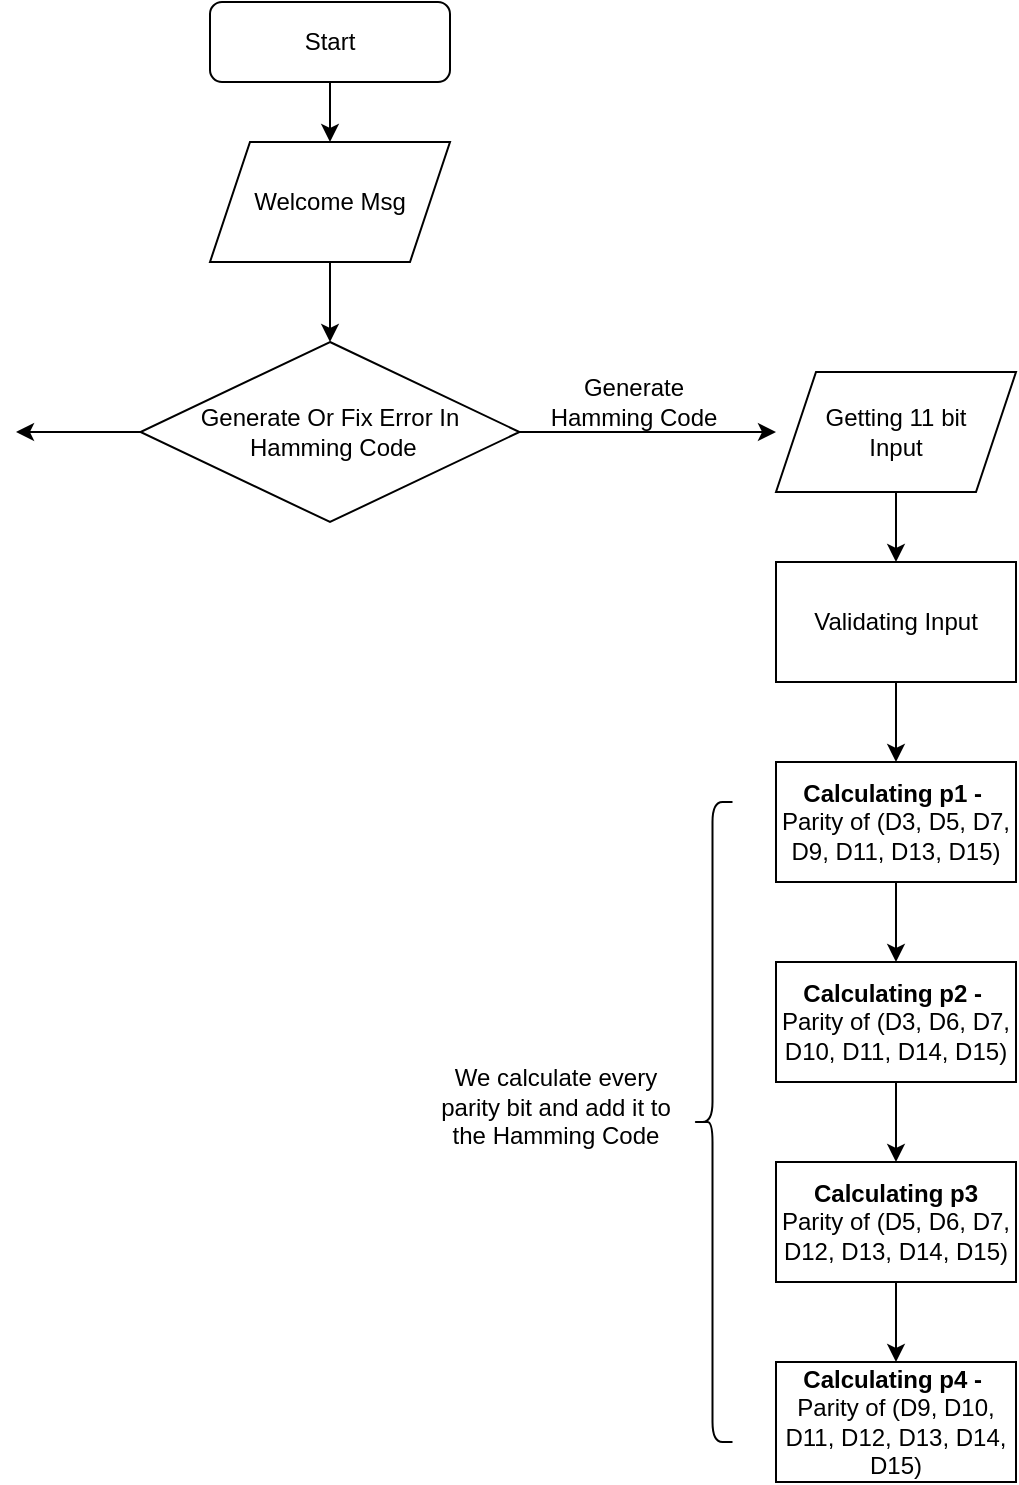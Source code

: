 <mxfile version="14.7.4" type="github">
  <diagram id="C5RBs43oDa-KdzZeNtuy" name="Page-1">
    <mxGraphModel dx="1038" dy="591" grid="1" gridSize="10" guides="1" tooltips="1" connect="1" arrows="1" fold="1" page="1" pageScale="1" pageWidth="827" pageHeight="1169" math="0" shadow="0">
      <root>
        <mxCell id="WIyWlLk6GJQsqaUBKTNV-0" />
        <mxCell id="WIyWlLk6GJQsqaUBKTNV-1" parent="WIyWlLk6GJQsqaUBKTNV-0" />
        <mxCell id="xXMIpHP0vvAsFntQTSwB-5" value="Welcome Msg" style="shape=parallelogram;perimeter=parallelogramPerimeter;whiteSpace=wrap;html=1;fixedSize=1;" vertex="1" parent="WIyWlLk6GJQsqaUBKTNV-1">
          <mxGeometry x="357" y="110" width="120" height="60" as="geometry" />
        </mxCell>
        <mxCell id="xXMIpHP0vvAsFntQTSwB-6" value="" style="endArrow=classic;html=1;exitX=0.5;exitY=1;exitDx=0;exitDy=0;" edge="1" parent="WIyWlLk6GJQsqaUBKTNV-1" target="xXMIpHP0vvAsFntQTSwB-5">
          <mxGeometry width="50" height="50" relative="1" as="geometry">
            <mxPoint x="417" y="80" as="sourcePoint" />
            <mxPoint x="420" y="150" as="targetPoint" />
          </mxGeometry>
        </mxCell>
        <mxCell id="xXMIpHP0vvAsFntQTSwB-7" value="Generate Or Fix Error In&lt;br&gt;&amp;nbsp;Hamming Code" style="rhombus;whiteSpace=wrap;html=1;" vertex="1" parent="WIyWlLk6GJQsqaUBKTNV-1">
          <mxGeometry x="322.25" y="210" width="189.5" height="90" as="geometry" />
        </mxCell>
        <mxCell id="xXMIpHP0vvAsFntQTSwB-8" value="" style="endArrow=classic;html=1;exitX=0.5;exitY=1;exitDx=0;exitDy=0;" edge="1" parent="WIyWlLk6GJQsqaUBKTNV-1" source="xXMIpHP0vvAsFntQTSwB-5" target="xXMIpHP0vvAsFntQTSwB-7">
          <mxGeometry width="50" height="50" relative="1" as="geometry">
            <mxPoint x="150" y="310" as="sourcePoint" />
            <mxPoint x="200" y="260" as="targetPoint" />
          </mxGeometry>
        </mxCell>
        <mxCell id="xXMIpHP0vvAsFntQTSwB-10" value="Start" style="rounded=1;whiteSpace=wrap;html=1;" vertex="1" parent="WIyWlLk6GJQsqaUBKTNV-1">
          <mxGeometry x="357" y="40" width="120" height="40" as="geometry" />
        </mxCell>
        <mxCell id="xXMIpHP0vvAsFntQTSwB-11" value="" style="endArrow=classic;html=1;exitX=0;exitY=0.5;exitDx=0;exitDy=0;" edge="1" parent="WIyWlLk6GJQsqaUBKTNV-1" source="xXMIpHP0vvAsFntQTSwB-7">
          <mxGeometry width="50" height="50" relative="1" as="geometry">
            <mxPoint x="240" y="440" as="sourcePoint" />
            <mxPoint x="260" y="255" as="targetPoint" />
          </mxGeometry>
        </mxCell>
        <mxCell id="xXMIpHP0vvAsFntQTSwB-12" value="" style="endArrow=classic;html=1;exitX=1;exitY=0.5;exitDx=0;exitDy=0;" edge="1" parent="WIyWlLk6GJQsqaUBKTNV-1" source="xXMIpHP0vvAsFntQTSwB-7">
          <mxGeometry width="50" height="50" relative="1" as="geometry">
            <mxPoint x="200" y="480" as="sourcePoint" />
            <mxPoint x="640" y="255" as="targetPoint" />
          </mxGeometry>
        </mxCell>
        <mxCell id="xXMIpHP0vvAsFntQTSwB-13" value="Generate Hamming Code" style="text;html=1;strokeColor=none;fillColor=none;align=center;verticalAlign=middle;whiteSpace=wrap;rounded=0;" vertex="1" parent="WIyWlLk6GJQsqaUBKTNV-1">
          <mxGeometry x="520" y="230" width="98.25" height="20" as="geometry" />
        </mxCell>
        <mxCell id="xXMIpHP0vvAsFntQTSwB-14" value="Getting 11 bit&lt;br&gt;Input" style="shape=parallelogram;perimeter=parallelogramPerimeter;whiteSpace=wrap;html=1;fixedSize=1;" vertex="1" parent="WIyWlLk6GJQsqaUBKTNV-1">
          <mxGeometry x="640" y="225" width="120" height="60" as="geometry" />
        </mxCell>
        <mxCell id="xXMIpHP0vvAsFntQTSwB-15" value="Validating Input" style="rounded=0;whiteSpace=wrap;html=1;" vertex="1" parent="WIyWlLk6GJQsqaUBKTNV-1">
          <mxGeometry x="640" y="320" width="120" height="60" as="geometry" />
        </mxCell>
        <mxCell id="xXMIpHP0vvAsFntQTSwB-16" value="" style="endArrow=classic;html=1;exitX=0.5;exitY=1;exitDx=0;exitDy=0;entryX=0.5;entryY=0;entryDx=0;entryDy=0;" edge="1" parent="WIyWlLk6GJQsqaUBKTNV-1" source="xXMIpHP0vvAsFntQTSwB-14" target="xXMIpHP0vvAsFntQTSwB-15">
          <mxGeometry width="50" height="50" relative="1" as="geometry">
            <mxPoint x="360" y="440" as="sourcePoint" />
            <mxPoint x="410" y="390" as="targetPoint" />
          </mxGeometry>
        </mxCell>
        <mxCell id="xXMIpHP0vvAsFntQTSwB-17" value="" style="endArrow=classic;html=1;exitX=0.5;exitY=1;exitDx=0;exitDy=0;" edge="1" parent="WIyWlLk6GJQsqaUBKTNV-1" source="xXMIpHP0vvAsFntQTSwB-15">
          <mxGeometry width="50" height="50" relative="1" as="geometry">
            <mxPoint x="470" y="460" as="sourcePoint" />
            <mxPoint x="700" y="420" as="targetPoint" />
          </mxGeometry>
        </mxCell>
        <mxCell id="xXMIpHP0vvAsFntQTSwB-18" value="&lt;b&gt;Calculating p1 -&amp;nbsp;&lt;br&gt;&lt;/b&gt;Parity of (D3, D5, D7, D9, D11, D13, D15)" style="rounded=0;whiteSpace=wrap;html=1;" vertex="1" parent="WIyWlLk6GJQsqaUBKTNV-1">
          <mxGeometry x="640" y="420" width="120" height="60" as="geometry" />
        </mxCell>
        <mxCell id="xXMIpHP0vvAsFntQTSwB-21" value="" style="endArrow=classic;html=1;exitX=0.5;exitY=1;exitDx=0;exitDy=0;" edge="1" parent="WIyWlLk6GJQsqaUBKTNV-1">
          <mxGeometry width="50" height="50" relative="1" as="geometry">
            <mxPoint x="700" y="480" as="sourcePoint" />
            <mxPoint x="700" y="520" as="targetPoint" />
          </mxGeometry>
        </mxCell>
        <mxCell id="xXMIpHP0vvAsFntQTSwB-22" value="&lt;b&gt;Calculating p2 -&amp;nbsp;&lt;/b&gt;&lt;br&gt;Parity of (D3, D6, D7, D10, D11, D14, D15)" style="rounded=0;whiteSpace=wrap;html=1;" vertex="1" parent="WIyWlLk6GJQsqaUBKTNV-1">
          <mxGeometry x="640" y="520" width="120" height="60" as="geometry" />
        </mxCell>
        <mxCell id="xXMIpHP0vvAsFntQTSwB-23" value="" style="endArrow=classic;html=1;exitX=0.5;exitY=1;exitDx=0;exitDy=0;" edge="1" parent="WIyWlLk6GJQsqaUBKTNV-1">
          <mxGeometry width="50" height="50" relative="1" as="geometry">
            <mxPoint x="700" y="580" as="sourcePoint" />
            <mxPoint x="700" y="620" as="targetPoint" />
          </mxGeometry>
        </mxCell>
        <mxCell id="xXMIpHP0vvAsFntQTSwB-24" value="&lt;b&gt;Calculating p3&lt;/b&gt;&lt;br&gt;Parity of (D5, D6, D7, D12, D13, D14, D15)" style="rounded=0;whiteSpace=wrap;html=1;" vertex="1" parent="WIyWlLk6GJQsqaUBKTNV-1">
          <mxGeometry x="640" y="620" width="120" height="60" as="geometry" />
        </mxCell>
        <mxCell id="xXMIpHP0vvAsFntQTSwB-25" value="" style="endArrow=classic;html=1;exitX=0.5;exitY=1;exitDx=0;exitDy=0;" edge="1" parent="WIyWlLk6GJQsqaUBKTNV-1">
          <mxGeometry width="50" height="50" relative="1" as="geometry">
            <mxPoint x="700" y="680" as="sourcePoint" />
            <mxPoint x="700" y="720" as="targetPoint" />
          </mxGeometry>
        </mxCell>
        <mxCell id="xXMIpHP0vvAsFntQTSwB-26" value="&lt;b&gt;Calculating p4 -&amp;nbsp;&lt;/b&gt;&lt;br&gt;Parity of (D9, D10, D11, D12, D13, D14, D15)" style="rounded=0;whiteSpace=wrap;html=1;" vertex="1" parent="WIyWlLk6GJQsqaUBKTNV-1">
          <mxGeometry x="640" y="720" width="120" height="60" as="geometry" />
        </mxCell>
        <mxCell id="xXMIpHP0vvAsFntQTSwB-31" value="&lt;br&gt;We calculate every parity bit and add it to the Hamming Code" style="text;html=1;strokeColor=none;fillColor=none;align=center;verticalAlign=middle;whiteSpace=wrap;rounded=0;" vertex="1" parent="WIyWlLk6GJQsqaUBKTNV-1">
          <mxGeometry x="470" y="570" width="120" height="30" as="geometry" />
        </mxCell>
        <mxCell id="xXMIpHP0vvAsFntQTSwB-32" value="" style="shape=curlyBracket;whiteSpace=wrap;html=1;rounded=1;" vertex="1" parent="WIyWlLk6GJQsqaUBKTNV-1">
          <mxGeometry x="598.25" y="440" width="20" height="320" as="geometry" />
        </mxCell>
      </root>
    </mxGraphModel>
  </diagram>
</mxfile>
